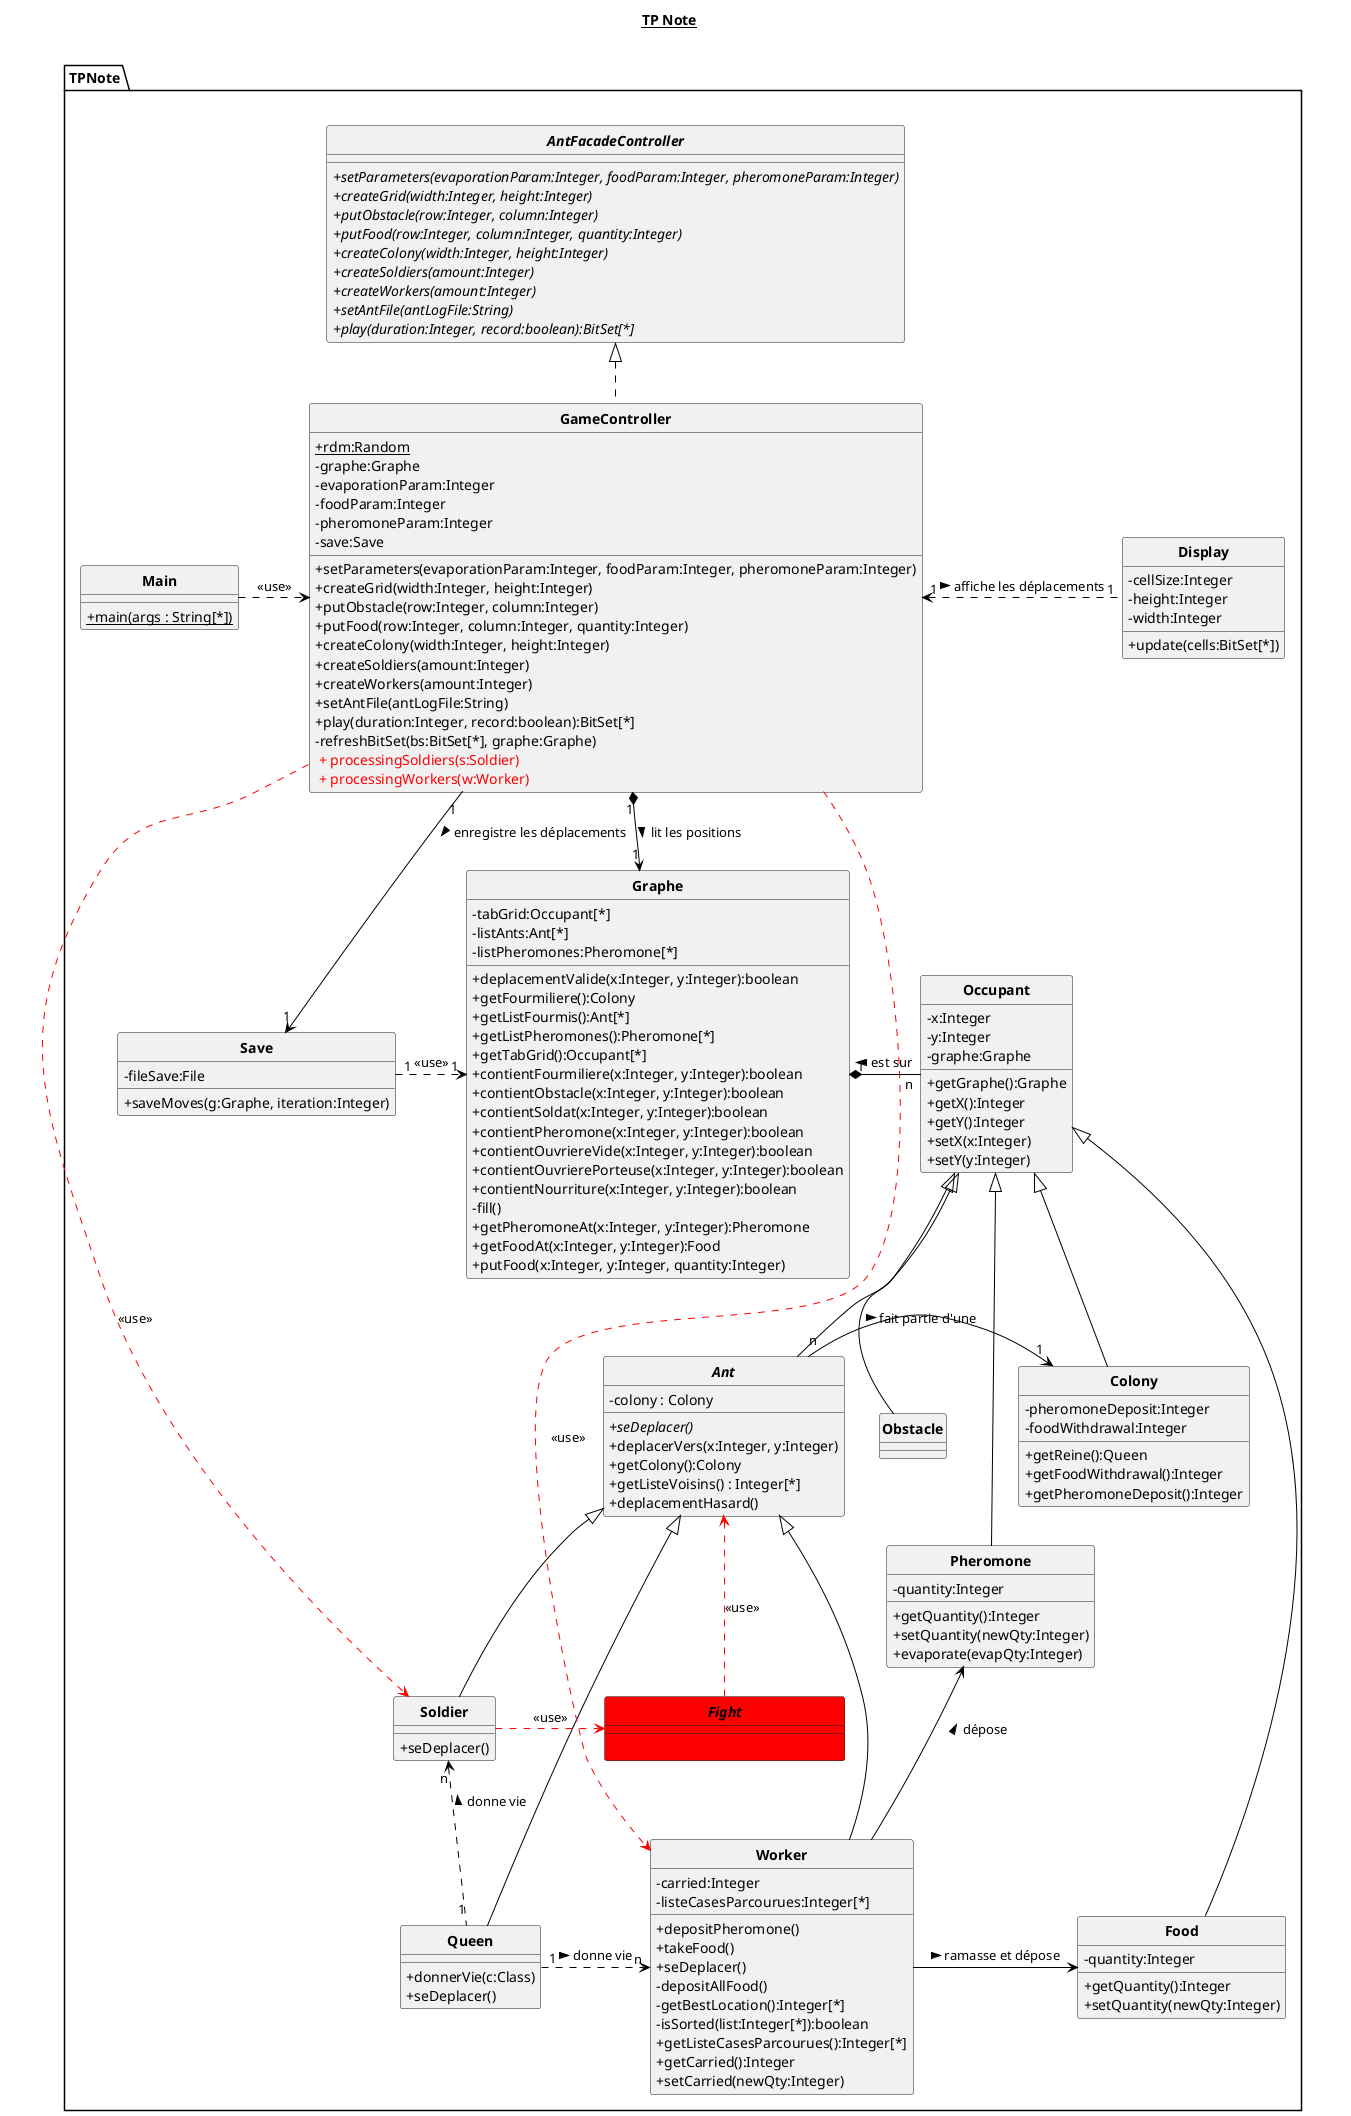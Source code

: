 @startuml
'https://plantuml.com/class-diagram

skinparam style strictuml
skinparam classAttributeIconSize 0
skinparam circledCharacterRadius 0
skinparam circledCharacterFontSize 0
skinparam classFontStyle Bold
skinparam ArrowColor black

title __TP Note__\n

namespace TPNote {

    abstract class Ant extends Occupant
    {
        - colony : Colony

        {abstract} + seDeplacer()
        + deplacerVers(x:Integer, y:Integer)
        + getColony():Colony
        + getListeVoisins() : Integer[*]
        + deplacementHasard()
    }

    interface AntFacadeController
    {
        {abstract} + setParameters(evaporationParam:Integer, foodParam:Integer, pheromoneParam:Integer)
        {abstract} + createGrid(width:Integer, height:Integer)
        {abstract} + putObstacle(row:Integer, column:Integer)
        {abstract} + putFood(row:Integer, column:Integer, quantity:Integer)
        {abstract} + createColony(width:Integer, height:Integer)
        {abstract} + createSoldiers(amount:Integer)
        {abstract} + createWorkers(amount:Integer)
        {abstract} + setAntFile(antLogFile:String)
        {abstract} + play(duration:Integer, record:boolean):BitSet[*]
    }

    class Colony extends Occupant
    {
        - pheromoneDeposit:Integer
        - foodWithdrawal:Integer

        + getReine():Queen
        + getFoodWithdrawal():Integer
        + getPheromoneDeposit():Integer
    }


    class Display
    {
        - cellSize:Integer
        - height:Integer
        - width:Integer

        + update(cells:BitSet[*])
    }

    class Food extends Occupant
    {
        - quantity:Integer

        + getQuantity():Integer
        + setQuantity(newQty:Integer)
    }

    class GameController implements AntFacadeController
    {
        {static} + rdm:Random
        - graphe:Graphe
        - evaporationParam:Integer
        - foodParam:Integer
        - pheromoneParam:Integer
        - save:Save

        + setParameters(evaporationParam:Integer, foodParam:Integer, pheromoneParam:Integer)
        + createGrid(width:Integer, height:Integer)
        + putObstacle(row:Integer, column:Integer)
        + putFood(row:Integer, column:Integer, quantity:Integer)
        + createColony(width:Integer, height:Integer)
        + createSoldiers(amount:Integer)
        + createWorkers(amount:Integer)
        + setAntFile(antLogFile:String)
        + play(duration:Integer, record:boolean):BitSet[*]
        - refreshBitSet(bs:BitSet[*], graphe:Graphe)
        <color red> + processingSoldiers(s:Soldier)
        <color red> + processingWorkers(w:Worker)


    }

    class Graphe
    {
        - tabGrid:Occupant[*]
        - listAnts:Ant[*]
        - listPheromones:Pheromone[*]

        + deplacementValide(x:Integer, y:Integer):boolean
        + getFourmiliere():Colony
        + getListFourmis():Ant[*]
        + getListPheromones():Pheromone[*]
        + getTabGrid():Occupant[*]
        + contientFourmiliere(x:Integer, y:Integer):boolean
        + contientObstacle(x:Integer, y:Integer):boolean
        + contientSoldat(x:Integer, y:Integer):boolean
        + contientPheromone(x:Integer, y:Integer):boolean
        + contientOuvriereVide(x:Integer, y:Integer):boolean
        + contientOuvrierePorteuse(x:Integer, y:Integer):boolean
        + contientNourriture(x:Integer, y:Integer):boolean
        - fill()
        + getPheromoneAt(x:Integer, y:Integer):Pheromone
        + getFoodAt(x:Integer, y:Integer):Food
        + putFood(x:Integer, y:Integer, quantity:Integer)
    }

    class Main
    {
        {static} + main(args : String[*])
    }

    class Obstacle extends Occupant
    {

    }

    class Occupant
    {
        - x:Integer
        - y:Integer
        - graphe:Graphe

        + getGraphe():Graphe
        + getX():Integer
        + getY():Integer
        + setX(x:Integer)
        + setY(y:Integer)
    }

    class Pheromone extends Occupant
    {
        - quantity:Integer

        + getQuantity():Integer
        + setQuantity(newQty:Integer)
        + evaporate(evapQty:Integer)

    }
    class Queen extends Ant
    {
        + donnerVie(c:Class)
        + seDeplacer()
    }

    class Save
    {
        - fileSave:File

        + saveMoves(g:Graphe, iteration:Integer)
    }

    class Soldier extends Ant
    {
        + seDeplacer()
    }

    class Worker extends Ant
    {
        - carried:Integer
        - listeCasesParcourues:Integer[*]

        + depositPheromone()
        + takeFood()
        + seDeplacer()
        - depositAllFood()
        - getBestLocation():Integer[*]
        - isSorted(list:Integer[*]):boolean
        + getListeCasesParcourues():Integer[*]
        + getCarried():Integer
        + setCarried(newQty:Integer)
   }

    abstract class Fight #red
    {
        <color red> {static} +compare(a1:Ant, a2:Ant):Boolean
    }

    Main .> GameController : <<use>>
    GameController "1" *-> "1" Graphe : lit les positions >
    Graphe "1" *- "n" Occupant : est sur <
    Ant "n" -> "1" Colony : fait partie d'une >
    Queen "1" .up.> "n" Soldier : donne vie >
    Queen "1" .> "n" Worker : donne vie >
    Worker -> Food : ramasse et dépose >
    Worker -up-> Pheromone : dépose >
    GameController "1" <. "1" Display : affiche les déplacements >
    GameController "1" --> "1" Save : enregistre les déplacements >
    Save "1" .> "1" Graphe : <<use>>

    Soldier .> Fight #red : <<use>>
    GameController .> Soldier #red : <<use>>
    GameController .> Worker #red : <<use>>
    Fight .> Ant #red : <<use>>
}
@enduml